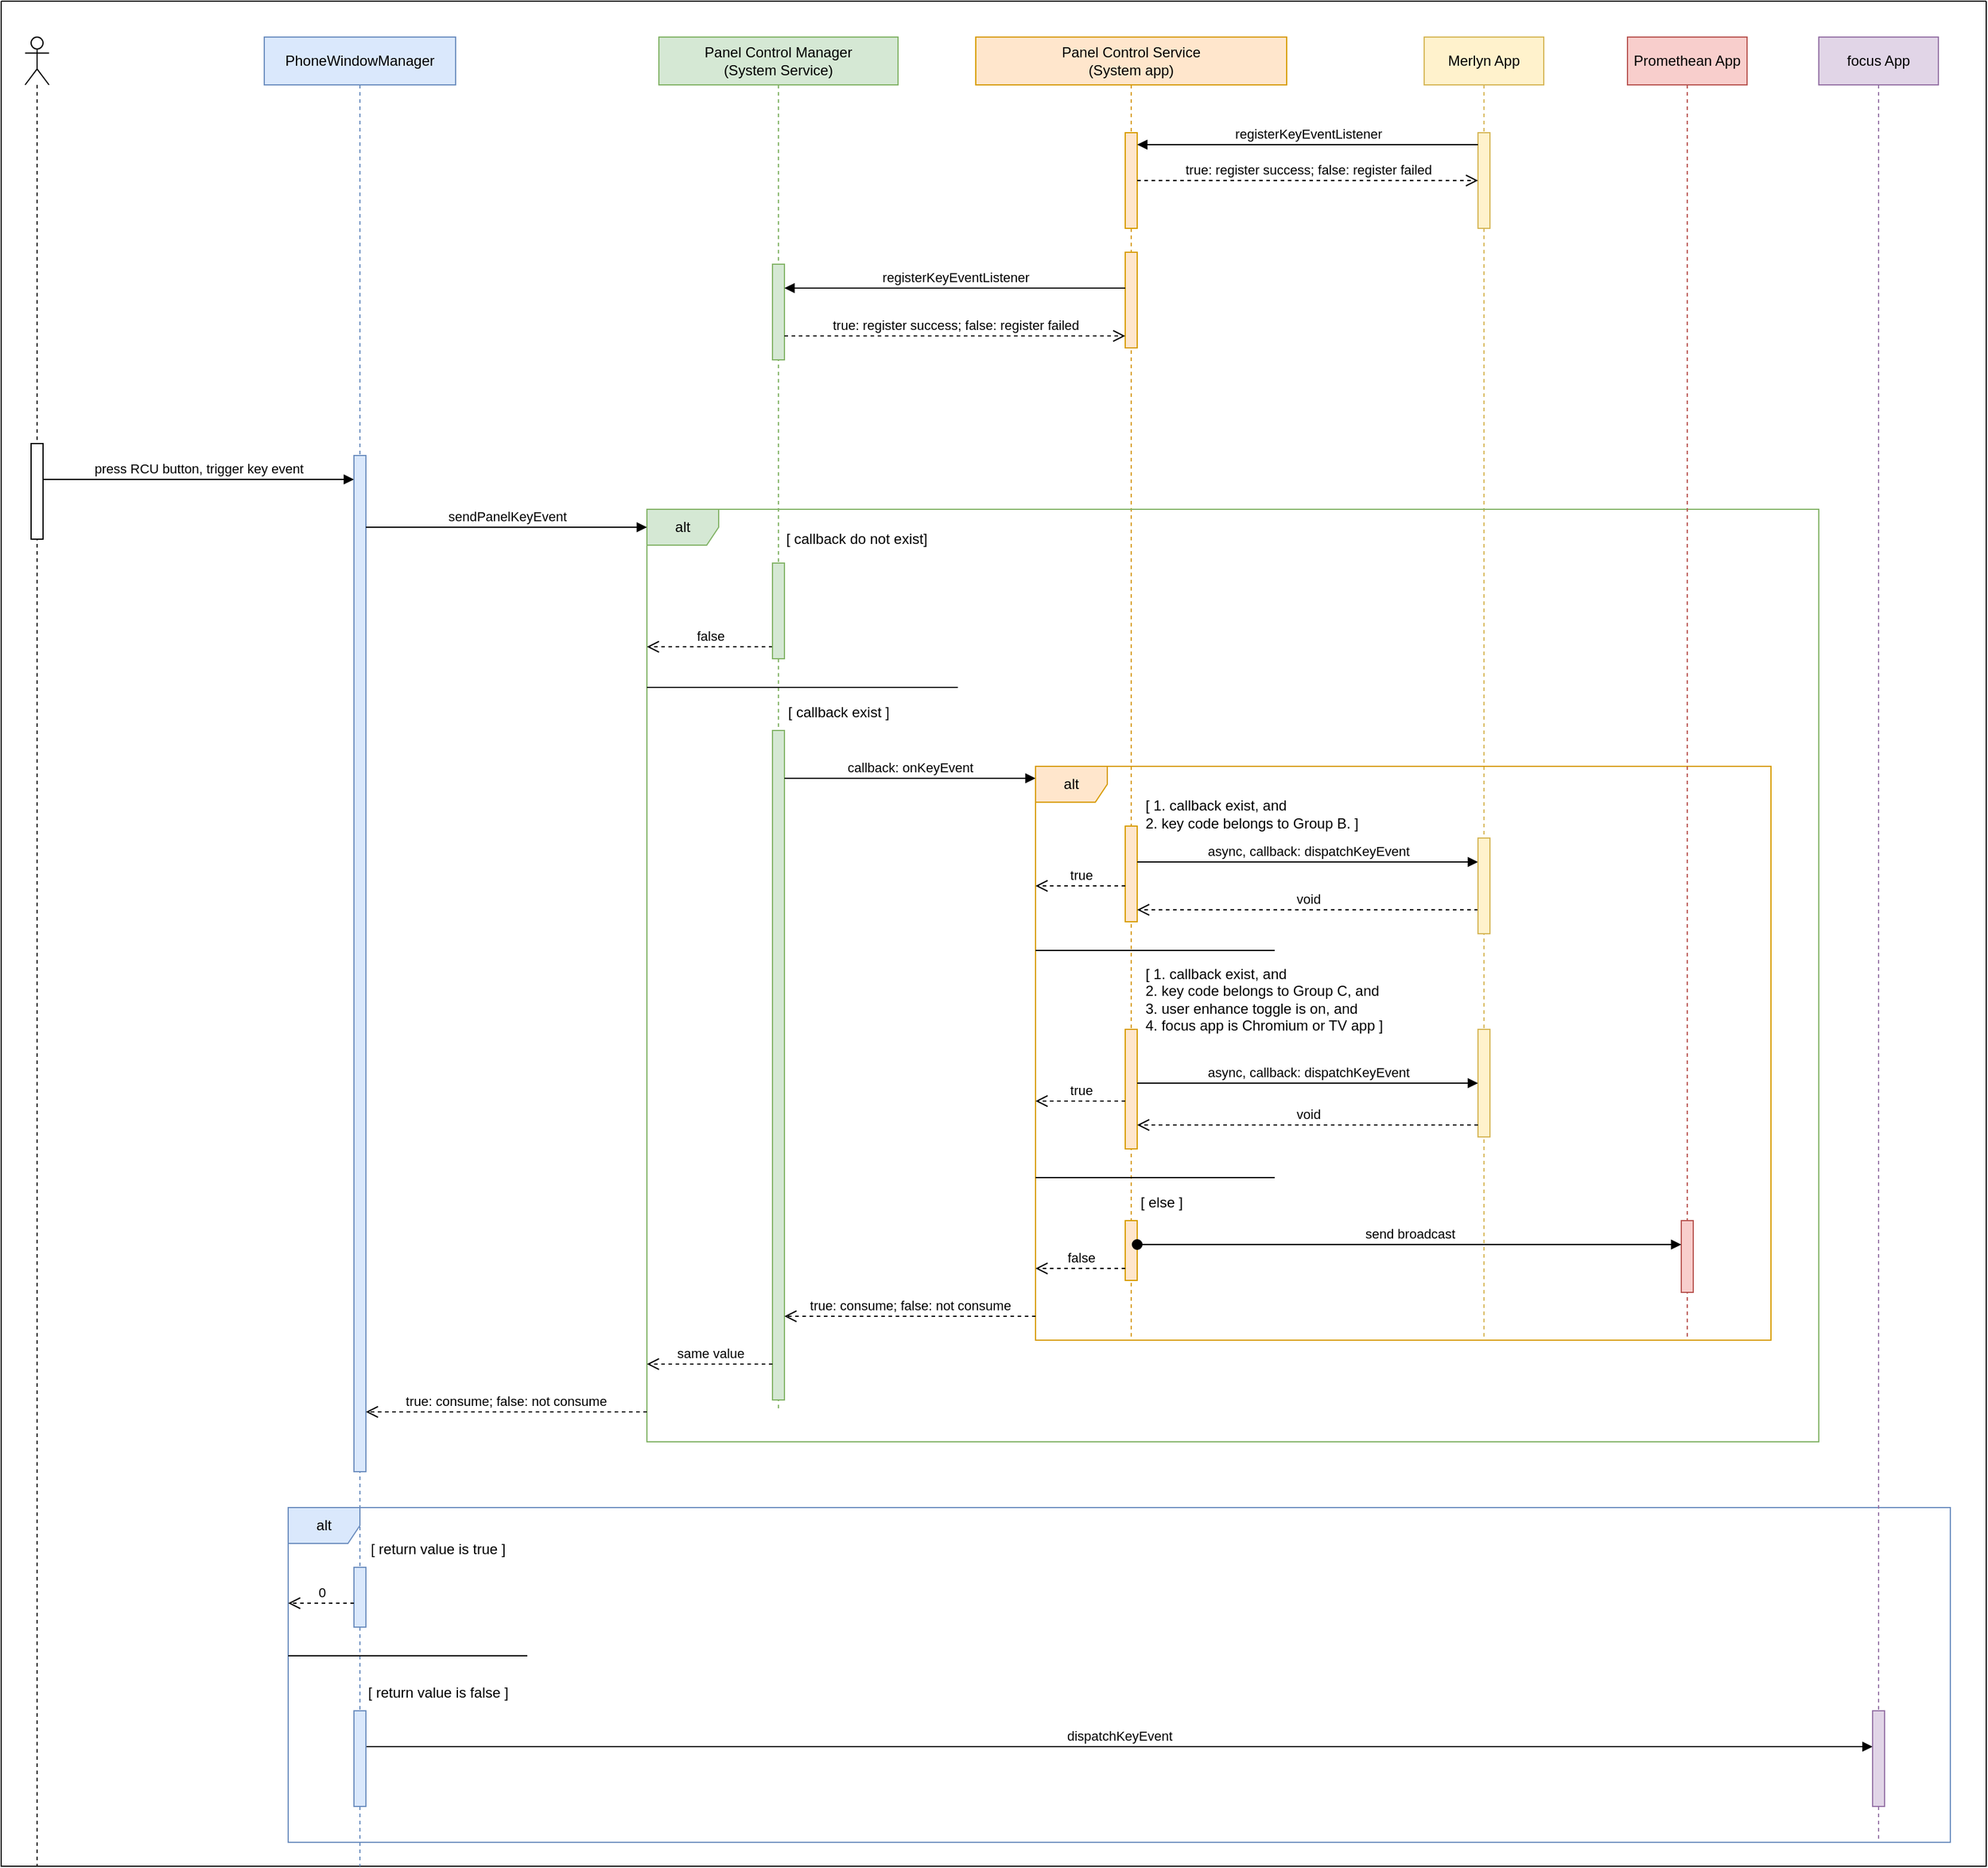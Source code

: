 <mxfile version="21.0.2" type="github">
  <diagram name="Page-1" id="Iv7mJayoe5ap2ETNNHTu">
    <mxGraphModel dx="1865" dy="1025" grid="1" gridSize="10" guides="1" tooltips="1" connect="1" arrows="1" fold="1" page="1" pageScale="1" pageWidth="850" pageHeight="1100" math="0" shadow="0">
      <root>
        <mxCell id="0" />
        <mxCell id="1" parent="0" />
        <mxCell id="XDO1bSZa6HCcQc958d6B-104" value="" style="swimlane;startSize=0;fillStyle=auto;strokeColor=default;gradientColor=default;" parent="1" vertex="1">
          <mxGeometry width="1660" height="1560" as="geometry">
            <mxRectangle width="50" height="40" as="alternateBounds" />
          </mxGeometry>
        </mxCell>
        <mxCell id="XDO1bSZa6HCcQc958d6B-17" value="press RCU button, trigger key event" style="html=1;verticalAlign=bottom;endArrow=block;edgeStyle=elbowEdgeStyle;elbow=vertical;curved=0;rounded=0;startArrow=none;" parent="XDO1bSZa6HCcQc958d6B-104" source="XDO1bSZa6HCcQc958d6B-19" target="XDO1bSZa6HCcQc958d6B-18" edge="1">
          <mxGeometry width="80" relative="1" as="geometry">
            <mxPoint x="395" y="510" as="sourcePoint" />
            <mxPoint x="245" y="410" as="targetPoint" />
            <Array as="points">
              <mxPoint x="235" y="400" />
            </Array>
            <mxPoint as="offset" />
          </mxGeometry>
        </mxCell>
        <mxCell id="XDO1bSZa6HCcQc958d6B-84" value="dispatchKeyEvent" style="html=1;verticalAlign=bottom;endArrow=block;edgeStyle=elbowEdgeStyle;elbow=vertical;curved=0;rounded=0;" parent="XDO1bSZa6HCcQc958d6B-104" source="XDO1bSZa6HCcQc958d6B-42" target="XDO1bSZa6HCcQc958d6B-85" edge="1">
          <mxGeometry width="80" relative="1" as="geometry">
            <mxPoint x="560" y="1270" as="sourcePoint" />
            <mxPoint x="1120" y="1355" as="targetPoint" />
            <Array as="points">
              <mxPoint x="1000" y="1460" />
              <mxPoint x="370" y="1620" />
              <mxPoint x="740" y="1570" />
            </Array>
          </mxGeometry>
        </mxCell>
        <mxCell id="XDO1bSZa6HCcQc958d6B-86" value="alt" style="shape=umlFrame;whiteSpace=wrap;html=1;pointerEvents=0;fillColor=#dae8fc;strokeColor=#6c8ebf;" parent="XDO1bSZa6HCcQc958d6B-104" vertex="1">
          <mxGeometry x="240" y="1260" width="1390" height="280" as="geometry" />
        </mxCell>
        <mxCell id="XDO1bSZa6HCcQc958d6B-87" value="[ return value is true ]" style="text;html=1;align=center;verticalAlign=middle;resizable=0;points=[];autosize=1;strokeColor=none;fillColor=none;" parent="XDO1bSZa6HCcQc958d6B-104" vertex="1">
          <mxGeometry x="295" y="1280" width="140" height="30" as="geometry" />
        </mxCell>
        <mxCell id="XDO1bSZa6HCcQc958d6B-21" value="Panel Control Manager&lt;br&gt;(System Service)" style="shape=umlLifeline;perimeter=lifelinePerimeter;whiteSpace=wrap;html=1;container=1;dropTarget=0;collapsible=0;recursiveResize=0;outlineConnect=0;portConstraint=eastwest;newEdgeStyle={&quot;edgeStyle&quot;:&quot;elbowEdgeStyle&quot;,&quot;elbow&quot;:&quot;vertical&quot;,&quot;curved&quot;:0,&quot;rounded&quot;:0};fillColor=#d5e8d4;strokeColor=#82b366;" parent="XDO1bSZa6HCcQc958d6B-104" vertex="1">
          <mxGeometry x="550" y="30" width="200" height="1150" as="geometry" />
        </mxCell>
        <mxCell id="XDO1bSZa6HCcQc958d6B-121" value="" style="html=1;points=[];perimeter=orthogonalPerimeter;outlineConnect=0;targetShapes=umlLifeline;portConstraint=eastwest;newEdgeStyle={&quot;edgeStyle&quot;:&quot;elbowEdgeStyle&quot;,&quot;elbow&quot;:&quot;vertical&quot;,&quot;curved&quot;:0,&quot;rounded&quot;:0};fillStyle=auto;strokeColor=#82b366;fillColor=#d5e8d4;" parent="XDO1bSZa6HCcQc958d6B-21" vertex="1">
          <mxGeometry x="95" y="190" width="10" height="80" as="geometry" />
        </mxCell>
        <mxCell id="XDO1bSZa6HCcQc958d6B-80" value="focus App" style="shape=umlLifeline;perimeter=lifelinePerimeter;whiteSpace=wrap;html=1;container=1;dropTarget=0;collapsible=0;recursiveResize=0;outlineConnect=0;portConstraint=eastwest;newEdgeStyle={&quot;edgeStyle&quot;:&quot;elbowEdgeStyle&quot;,&quot;elbow&quot;:&quot;vertical&quot;,&quot;curved&quot;:0,&quot;rounded&quot;:0};fillColor=#e1d5e7;strokeColor=#9673a6;" parent="XDO1bSZa6HCcQc958d6B-104" vertex="1">
          <mxGeometry x="1520" y="30" width="100" height="1510" as="geometry" />
        </mxCell>
        <mxCell id="XDO1bSZa6HCcQc958d6B-85" value="" style="html=1;points=[];perimeter=orthogonalPerimeter;outlineConnect=0;targetShapes=umlLifeline;portConstraint=eastwest;newEdgeStyle={&quot;edgeStyle&quot;:&quot;elbowEdgeStyle&quot;,&quot;elbow&quot;:&quot;vertical&quot;,&quot;curved&quot;:0,&quot;rounded&quot;:0};fillColor=#e1d5e7;strokeColor=#9673a6;" parent="XDO1bSZa6HCcQc958d6B-80" vertex="1">
          <mxGeometry x="45" y="1400" width="10" height="80" as="geometry" />
        </mxCell>
        <mxCell id="XDO1bSZa6HCcQc958d6B-44" value="Panel Control Service&lt;br&gt;(System app)" style="shape=umlLifeline;perimeter=lifelinePerimeter;whiteSpace=wrap;html=1;container=1;dropTarget=0;collapsible=0;recursiveResize=0;outlineConnect=0;portConstraint=eastwest;newEdgeStyle={&quot;edgeStyle&quot;:&quot;elbowEdgeStyle&quot;,&quot;elbow&quot;:&quot;vertical&quot;,&quot;curved&quot;:0,&quot;rounded&quot;:0};fillColor=#ffe6cc;strokeColor=#d79b00;" parent="XDO1bSZa6HCcQc958d6B-104" vertex="1">
          <mxGeometry x="815" y="30" width="260" height="1090" as="geometry" />
        </mxCell>
        <mxCell id="XDO1bSZa6HCcQc958d6B-117" value="" style="html=1;points=[];perimeter=orthogonalPerimeter;outlineConnect=0;targetShapes=umlLifeline;portConstraint=eastwest;newEdgeStyle={&quot;edgeStyle&quot;:&quot;elbowEdgeStyle&quot;,&quot;elbow&quot;:&quot;vertical&quot;,&quot;curved&quot;:0,&quot;rounded&quot;:0};fillStyle=auto;strokeColor=#d79b00;fillColor=#ffe6cc;" parent="XDO1bSZa6HCcQc958d6B-44" vertex="1">
          <mxGeometry x="125" y="80" width="10" height="80" as="geometry" />
        </mxCell>
        <mxCell id="XDO1bSZa6HCcQc958d6B-120" value="" style="html=1;points=[];perimeter=orthogonalPerimeter;outlineConnect=0;targetShapes=umlLifeline;portConstraint=eastwest;newEdgeStyle={&quot;edgeStyle&quot;:&quot;elbowEdgeStyle&quot;,&quot;elbow&quot;:&quot;vertical&quot;,&quot;curved&quot;:0,&quot;rounded&quot;:0};fillStyle=auto;strokeColor=#d79b00;fillColor=#ffe6cc;" parent="XDO1bSZa6HCcQc958d6B-44" vertex="1">
          <mxGeometry x="125" y="180" width="10" height="80" as="geometry" />
        </mxCell>
        <mxCell id="bfMf8_w3wYduv8oGfDoK-2" value="" style="html=1;points=[];perimeter=orthogonalPerimeter;outlineConnect=0;targetShapes=umlLifeline;portConstraint=eastwest;newEdgeStyle={&quot;edgeStyle&quot;:&quot;elbowEdgeStyle&quot;,&quot;elbow&quot;:&quot;vertical&quot;,&quot;curved&quot;:0,&quot;rounded&quot;:0};fillColor=#ffe6cc;strokeColor=#d79b00;" parent="XDO1bSZa6HCcQc958d6B-44" vertex="1">
          <mxGeometry x="125" y="660" width="10" height="80" as="geometry" />
        </mxCell>
        <mxCell id="XDO1bSZa6HCcQc958d6B-79" value="Merlyn App" style="shape=umlLifeline;perimeter=lifelinePerimeter;whiteSpace=wrap;html=1;container=1;dropTarget=0;collapsible=0;recursiveResize=0;outlineConnect=0;portConstraint=eastwest;newEdgeStyle={&quot;edgeStyle&quot;:&quot;elbowEdgeStyle&quot;,&quot;elbow&quot;:&quot;vertical&quot;,&quot;curved&quot;:0,&quot;rounded&quot;:0};fillColor=#fff2cc;strokeColor=#d6b656;" parent="XDO1bSZa6HCcQc958d6B-104" vertex="1">
          <mxGeometry x="1190" y="30" width="100" height="1090" as="geometry" />
        </mxCell>
        <mxCell id="XDO1bSZa6HCcQc958d6B-116" value="" style="html=1;points=[];perimeter=orthogonalPerimeter;outlineConnect=0;targetShapes=umlLifeline;portConstraint=eastwest;newEdgeStyle={&quot;edgeStyle&quot;:&quot;elbowEdgeStyle&quot;,&quot;elbow&quot;:&quot;vertical&quot;,&quot;curved&quot;:0,&quot;rounded&quot;:0};fillStyle=auto;strokeColor=#d6b656;fillColor=#fff2cc;" parent="XDO1bSZa6HCcQc958d6B-79" vertex="1">
          <mxGeometry x="45" y="80" width="10" height="80" as="geometry" />
        </mxCell>
        <mxCell id="XDO1bSZa6HCcQc958d6B-22" value="" style="html=1;points=[];perimeter=orthogonalPerimeter;outlineConnect=0;targetShapes=umlLifeline;portConstraint=eastwest;newEdgeStyle={&quot;edgeStyle&quot;:&quot;elbowEdgeStyle&quot;,&quot;elbow&quot;:&quot;vertical&quot;,&quot;curved&quot;:0,&quot;rounded&quot;:0};fillColor=#d5e8d4;strokeColor=#82b366;" parent="XDO1bSZa6HCcQc958d6B-104" vertex="1">
          <mxGeometry x="645" y="610" width="10" height="560" as="geometry" />
        </mxCell>
        <mxCell id="XDO1bSZa6HCcQc958d6B-118" value="registerKeyEventListener" style="html=1;verticalAlign=bottom;endArrow=block;edgeStyle=elbowEdgeStyle;elbow=vertical;curved=0;rounded=0;" parent="XDO1bSZa6HCcQc958d6B-104" source="XDO1bSZa6HCcQc958d6B-116" target="XDO1bSZa6HCcQc958d6B-117" edge="1">
          <mxGeometry relative="1" as="geometry">
            <mxPoint x="1410" y="120" as="sourcePoint" />
            <Array as="points">
              <mxPoint x="1150" y="120" />
            </Array>
          </mxGeometry>
        </mxCell>
        <mxCell id="XDO1bSZa6HCcQc958d6B-119" value="true: register success; false: register failed" style="html=1;verticalAlign=bottom;endArrow=open;dashed=1;endSize=8;edgeStyle=elbowEdgeStyle;elbow=vertical;curved=0;rounded=0;" parent="XDO1bSZa6HCcQc958d6B-104" source="XDO1bSZa6HCcQc958d6B-117" target="XDO1bSZa6HCcQc958d6B-116" edge="1">
          <mxGeometry relative="1" as="geometry">
            <mxPoint x="1400" y="150" as="targetPoint" />
          </mxGeometry>
        </mxCell>
        <mxCell id="XDO1bSZa6HCcQc958d6B-124" value="alt" style="shape=umlFrame;whiteSpace=wrap;html=1;pointerEvents=0;fillStyle=auto;strokeColor=#82b366;fillColor=#d5e8d4;" parent="XDO1bSZa6HCcQc958d6B-104" vertex="1">
          <mxGeometry x="540" y="425" width="980" height="780" as="geometry" />
        </mxCell>
        <mxCell id="XDO1bSZa6HCcQc958d6B-122" value="registerKeyEventListener" style="html=1;verticalAlign=bottom;endArrow=block;edgeStyle=elbowEdgeStyle;elbow=vertical;curved=0;rounded=0;" parent="XDO1bSZa6HCcQc958d6B-104" source="XDO1bSZa6HCcQc958d6B-120" target="XDO1bSZa6HCcQc958d6B-121" edge="1">
          <mxGeometry relative="1" as="geometry">
            <mxPoint x="690" y="220" as="sourcePoint" />
            <Array as="points">
              <mxPoint x="750" y="240" />
            </Array>
          </mxGeometry>
        </mxCell>
        <mxCell id="XDO1bSZa6HCcQc958d6B-123" value="true: register success; false: register failed" style="html=1;verticalAlign=bottom;endArrow=open;dashed=1;endSize=8;edgeStyle=elbowEdgeStyle;elbow=vertical;curved=0;rounded=0;" parent="XDO1bSZa6HCcQc958d6B-104" source="XDO1bSZa6HCcQc958d6B-121" target="XDO1bSZa6HCcQc958d6B-120" edge="1">
          <mxGeometry relative="1" as="geometry">
            <mxPoint x="690" y="295" as="targetPoint" />
            <Array as="points">
              <mxPoint x="800" y="280" />
            </Array>
          </mxGeometry>
        </mxCell>
        <mxCell id="XDO1bSZa6HCcQc958d6B-125" value="[ callback exist ]" style="text;html=1;align=center;verticalAlign=middle;resizable=0;points=[];autosize=1;strokeColor=none;fillColor=none;" parent="XDO1bSZa6HCcQc958d6B-104" vertex="1">
          <mxGeometry x="645" y="580" width="110" height="30" as="geometry" />
        </mxCell>
        <mxCell id="XDO1bSZa6HCcQc958d6B-46" value="callback: onKeyEvent" style="html=1;verticalAlign=bottom;endArrow=block;edgeStyle=elbowEdgeStyle;elbow=vertical;curved=0;rounded=0;" parent="XDO1bSZa6HCcQc958d6B-104" target="XDO1bSZa6HCcQc958d6B-106" edge="1">
          <mxGeometry relative="1" as="geometry">
            <mxPoint x="655" y="650" as="sourcePoint" />
            <Array as="points">
              <mxPoint x="765" y="650" />
              <mxPoint x="745" y="600" />
            </Array>
          </mxGeometry>
        </mxCell>
        <mxCell id="XDO1bSZa6HCcQc958d6B-106" value="alt" style="shape=umlFrame;whiteSpace=wrap;html=1;pointerEvents=0;fillStyle=auto;strokeColor=#d79b00;fillColor=#ffe6cc;" parent="XDO1bSZa6HCcQc958d6B-104" vertex="1">
          <mxGeometry x="865" y="640" width="615" height="480" as="geometry" />
        </mxCell>
        <mxCell id="XDO1bSZa6HCcQc958d6B-115" value="true: consume; false: not consume" style="html=1;verticalAlign=bottom;endArrow=open;dashed=1;endSize=8;edgeStyle=elbowEdgeStyle;elbow=vertical;curved=0;rounded=0;" parent="XDO1bSZa6HCcQc958d6B-104" edge="1">
          <mxGeometry relative="1" as="geometry">
            <mxPoint x="865" y="1100" as="sourcePoint" />
            <mxPoint x="655" y="1100" as="targetPoint" />
            <Array as="points">
              <mxPoint x="760" y="1100" />
              <mxPoint x="675" y="910" />
              <mxPoint x="835" y="911" />
            </Array>
          </mxGeometry>
        </mxCell>
        <mxCell id="x0QpQ54GY_OKKBWYzhXL-2" value="[ callback do not exist]" style="text;html=1;align=center;verticalAlign=middle;resizable=0;points=[];autosize=1;strokeColor=none;fillColor=none;" parent="XDO1bSZa6HCcQc958d6B-104" vertex="1">
          <mxGeometry x="645" y="435" width="140" height="30" as="geometry" />
        </mxCell>
        <mxCell id="x0QpQ54GY_OKKBWYzhXL-6" value="false" style="html=1;verticalAlign=bottom;endArrow=open;dashed=1;endSize=8;edgeStyle=elbowEdgeStyle;elbow=vertical;curved=0;rounded=0;" parent="XDO1bSZa6HCcQc958d6B-104" source="x0QpQ54GY_OKKBWYzhXL-3" edge="1">
          <mxGeometry relative="1" as="geometry">
            <mxPoint x="650" y="450" as="sourcePoint" />
            <mxPoint x="540" y="540" as="targetPoint" />
            <Array as="points">
              <mxPoint x="580" y="540" />
              <mxPoint x="550" y="503" />
            </Array>
          </mxGeometry>
        </mxCell>
        <mxCell id="x0QpQ54GY_OKKBWYzhXL-7" value="" style="line;strokeWidth=1;fillColor=none;align=left;verticalAlign=middle;spacingTop=-1;spacingLeft=3;spacingRight=3;rotatable=0;labelPosition=right;points=[];portConstraint=eastwest;strokeColor=inherit;" parent="XDO1bSZa6HCcQc958d6B-104" vertex="1">
          <mxGeometry x="540" y="570" width="260" height="8" as="geometry" />
        </mxCell>
        <mxCell id="x0QpQ54GY_OKKBWYzhXL-23" value="[ return value is false ]" style="text;html=1;align=center;verticalAlign=middle;resizable=0;points=[];autosize=1;strokeColor=none;fillColor=none;" parent="XDO1bSZa6HCcQc958d6B-104" vertex="1">
          <mxGeometry x="295" y="1400" width="140" height="30" as="geometry" />
        </mxCell>
        <mxCell id="x0QpQ54GY_OKKBWYzhXL-13" value="" style="html=1;points=[];perimeter=orthogonalPerimeter;outlineConnect=0;targetShapes=umlLifeline;portConstraint=eastwest;newEdgeStyle={&quot;edgeStyle&quot;:&quot;elbowEdgeStyle&quot;,&quot;elbow&quot;:&quot;vertical&quot;,&quot;curved&quot;:0,&quot;rounded&quot;:0};fillColor=#ffe6cc;strokeColor=#d79b00;" parent="XDO1bSZa6HCcQc958d6B-104" vertex="1">
          <mxGeometry x="940" y="860" width="10" height="100" as="geometry" />
        </mxCell>
        <mxCell id="XDO1bSZa6HCcQc958d6B-81" value="" style="html=1;points=[];perimeter=orthogonalPerimeter;outlineConnect=0;targetShapes=umlLifeline;portConstraint=eastwest;newEdgeStyle={&quot;edgeStyle&quot;:&quot;elbowEdgeStyle&quot;,&quot;elbow&quot;:&quot;vertical&quot;,&quot;curved&quot;:0,&quot;rounded&quot;:0};fillColor=#fff2cc;strokeColor=#d6b656;" parent="XDO1bSZa6HCcQc958d6B-104" vertex="1">
          <mxGeometry x="1235" y="860" width="10" height="90" as="geometry" />
        </mxCell>
        <mxCell id="XDO1bSZa6HCcQc958d6B-82" value="async, callback: dispatchKeyEvent" style="html=1;verticalAlign=bottom;endArrow=block;edgeStyle=elbowEdgeStyle;elbow=vertical;curved=0;rounded=0;" parent="XDO1bSZa6HCcQc958d6B-104" source="x0QpQ54GY_OKKBWYzhXL-13" target="XDO1bSZa6HCcQc958d6B-81" edge="1">
          <mxGeometry relative="1" as="geometry">
            <mxPoint x="1025" y="970" as="sourcePoint" />
            <Array as="points" />
          </mxGeometry>
        </mxCell>
        <mxCell id="XDO1bSZa6HCcQc958d6B-45" value="" style="html=1;points=[];perimeter=orthogonalPerimeter;outlineConnect=0;targetShapes=umlLifeline;portConstraint=eastwest;newEdgeStyle={&quot;edgeStyle&quot;:&quot;elbowEdgeStyle&quot;,&quot;elbow&quot;:&quot;vertical&quot;,&quot;curved&quot;:0,&quot;rounded&quot;:0};fillColor=#ffe6cc;strokeColor=#d79b00;" parent="XDO1bSZa6HCcQc958d6B-104" vertex="1">
          <mxGeometry x="940" y="1020" width="10" height="50" as="geometry" />
        </mxCell>
        <mxCell id="XDO1bSZa6HCcQc958d6B-109" value="[ 1. callback exist, and&lt;br&gt;2. key code belongs to Group C, and&lt;br&gt;3. user enhance toggle is on, and&lt;br&gt;4. focus app is Chromium or TV app ]" style="text;html=1;align=left;verticalAlign=middle;resizable=0;points=[];autosize=1;strokeColor=none;fillColor=none;" parent="XDO1bSZa6HCcQc958d6B-104" vertex="1">
          <mxGeometry x="955" y="800" width="220" height="70" as="geometry" />
        </mxCell>
        <mxCell id="x0QpQ54GY_OKKBWYzhXL-11" value="" style="line;strokeWidth=1;fillColor=none;align=left;verticalAlign=middle;spacingTop=-1;spacingLeft=3;spacingRight=3;rotatable=0;labelPosition=right;points=[];portConstraint=eastwest;strokeColor=inherit;" parent="XDO1bSZa6HCcQc958d6B-104" vertex="1">
          <mxGeometry x="865" y="790" width="200" height="8" as="geometry" />
        </mxCell>
        <mxCell id="x0QpQ54GY_OKKBWYzhXL-14" value="true" style="html=1;verticalAlign=bottom;endArrow=open;dashed=1;endSize=8;edgeStyle=elbowEdgeStyle;elbow=vertical;curved=0;rounded=0;" parent="XDO1bSZa6HCcQc958d6B-104" edge="1">
          <mxGeometry relative="1" as="geometry">
            <mxPoint x="940" y="920" as="sourcePoint" />
            <mxPoint x="865" y="920" as="targetPoint" />
          </mxGeometry>
        </mxCell>
        <mxCell id="x0QpQ54GY_OKKBWYzhXL-15" value="" style="line;strokeWidth=1;fillColor=none;align=left;verticalAlign=middle;spacingTop=-1;spacingLeft=3;spacingRight=3;rotatable=0;labelPosition=right;points=[];portConstraint=eastwest;strokeColor=inherit;" parent="XDO1bSZa6HCcQc958d6B-104" vertex="1">
          <mxGeometry x="865" y="980" width="200" height="8" as="geometry" />
        </mxCell>
        <mxCell id="x0QpQ54GY_OKKBWYzhXL-16" value="false" style="html=1;verticalAlign=bottom;endArrow=open;dashed=1;endSize=8;edgeStyle=elbowEdgeStyle;elbow=vertical;curved=0;rounded=0;" parent="XDO1bSZa6HCcQc958d6B-104" edge="1">
          <mxGeometry relative="1" as="geometry">
            <mxPoint x="940" y="1060" as="sourcePoint" />
            <mxPoint x="865" y="1060" as="targetPoint" />
          </mxGeometry>
        </mxCell>
        <mxCell id="K9nR4HfA2Bd_SZhwCVlf-3" value="[ 1. callback exist, and&lt;br&gt;2. key code belongs to Group B. ]" style="text;html=1;align=left;verticalAlign=middle;resizable=0;points=[];autosize=1;strokeColor=none;fillColor=none;" parent="XDO1bSZa6HCcQc958d6B-104" vertex="1">
          <mxGeometry x="955" y="660" width="200" height="40" as="geometry" />
        </mxCell>
        <mxCell id="K9nR4HfA2Bd_SZhwCVlf-5" value="async, callback: dispatchKeyEvent" style="html=1;verticalAlign=bottom;endArrow=block;edgeStyle=elbowEdgeStyle;elbow=vertical;curved=0;rounded=0;" parent="XDO1bSZa6HCcQc958d6B-104" edge="1">
          <mxGeometry relative="1" as="geometry">
            <mxPoint x="950" y="720" as="sourcePoint" />
            <mxPoint x="1235" y="720" as="targetPoint" />
            <Array as="points">
              <mxPoint x="1090" y="720" />
            </Array>
          </mxGeometry>
        </mxCell>
        <mxCell id="K9nR4HfA2Bd_SZhwCVlf-6" value="void" style="html=1;verticalAlign=bottom;endArrow=open;dashed=1;endSize=8;edgeStyle=elbowEdgeStyle;elbow=vertical;curved=0;rounded=0;" parent="XDO1bSZa6HCcQc958d6B-104" edge="1">
          <mxGeometry relative="1" as="geometry">
            <mxPoint x="1235" y="760" as="sourcePoint" />
            <mxPoint x="950" y="760" as="targetPoint" />
          </mxGeometry>
        </mxCell>
        <mxCell id="K9nR4HfA2Bd_SZhwCVlf-7" value="true" style="html=1;verticalAlign=bottom;endArrow=open;dashed=1;endSize=8;edgeStyle=elbowEdgeStyle;elbow=vertical;curved=0;rounded=0;" parent="XDO1bSZa6HCcQc958d6B-104" edge="1">
          <mxGeometry relative="1" as="geometry">
            <mxPoint x="940" y="740" as="sourcePoint" />
            <mxPoint x="865" y="740" as="targetPoint" />
          </mxGeometry>
        </mxCell>
        <mxCell id="bfMf8_w3wYduv8oGfDoK-3" value="" style="html=1;points=[];perimeter=orthogonalPerimeter;outlineConnect=0;targetShapes=umlLifeline;portConstraint=eastwest;newEdgeStyle={&quot;edgeStyle&quot;:&quot;elbowEdgeStyle&quot;,&quot;elbow&quot;:&quot;vertical&quot;,&quot;curved&quot;:0,&quot;rounded&quot;:0};fillColor=#fff2cc;strokeColor=#d6b656;" parent="XDO1bSZa6HCcQc958d6B-104" vertex="1">
          <mxGeometry x="1235" y="700" width="10" height="80" as="geometry" />
        </mxCell>
        <mxCell id="bfMf8_w3wYduv8oGfDoK-4" value="[ else ]" style="text;html=1;align=center;verticalAlign=middle;resizable=0;points=[];autosize=1;strokeColor=none;fillColor=none;" parent="XDO1bSZa6HCcQc958d6B-104" vertex="1">
          <mxGeometry x="940" y="990" width="60" height="30" as="geometry" />
        </mxCell>
        <mxCell id="bfMf8_w3wYduv8oGfDoK-5" value="void" style="html=1;verticalAlign=bottom;endArrow=open;dashed=1;endSize=8;edgeStyle=elbowEdgeStyle;elbow=vertical;curved=0;rounded=0;" parent="XDO1bSZa6HCcQc958d6B-104" edge="1">
          <mxGeometry relative="1" as="geometry">
            <mxPoint x="1235" y="940" as="sourcePoint" />
            <mxPoint x="950" y="940" as="targetPoint" />
          </mxGeometry>
        </mxCell>
        <mxCell id="XDO1bSZa6HCcQc958d6B-16" value="" style="shape=umlLifeline;perimeter=lifelinePerimeter;whiteSpace=wrap;html=1;container=1;dropTarget=0;collapsible=0;recursiveResize=0;outlineConnect=0;portConstraint=eastwest;newEdgeStyle={&quot;edgeStyle&quot;:&quot;elbowEdgeStyle&quot;,&quot;elbow&quot;:&quot;vertical&quot;,&quot;curved&quot;:0,&quot;rounded&quot;:0};participant=umlActor;" parent="XDO1bSZa6HCcQc958d6B-104" vertex="1">
          <mxGeometry x="20" y="30" width="20" height="1530" as="geometry" />
        </mxCell>
        <mxCell id="XDO1bSZa6HCcQc958d6B-19" value="" style="html=1;points=[];perimeter=orthogonalPerimeter;outlineConnect=0;targetShapes=umlLifeline;portConstraint=eastwest;newEdgeStyle={&quot;edgeStyle&quot;:&quot;elbowEdgeStyle&quot;,&quot;elbow&quot;:&quot;vertical&quot;,&quot;curved&quot;:0,&quot;rounded&quot;:0};" parent="XDO1bSZa6HCcQc958d6B-16" vertex="1">
          <mxGeometry x="5" y="340" width="10" height="80" as="geometry" />
        </mxCell>
        <mxCell id="XDO1bSZa6HCcQc958d6B-11" value="PhoneWindowManager" style="shape=umlLifeline;perimeter=lifelinePerimeter;whiteSpace=wrap;html=1;container=0;dropTarget=0;collapsible=0;recursiveResize=0;outlineConnect=0;portConstraint=eastwest;newEdgeStyle={&quot;edgeStyle&quot;:&quot;elbowEdgeStyle&quot;,&quot;elbow&quot;:&quot;vertical&quot;,&quot;curved&quot;:0,&quot;rounded&quot;:0};fillColor=#dae8fc;strokeColor=#6c8ebf;" parent="XDO1bSZa6HCcQc958d6B-104" vertex="1">
          <mxGeometry x="220" y="30" width="160" height="1530" as="geometry" />
        </mxCell>
        <mxCell id="XDO1bSZa6HCcQc958d6B-18" value="" style="html=1;points=[];perimeter=orthogonalPerimeter;outlineConnect=0;targetShapes=umlLifeline;portConstraint=eastwest;newEdgeStyle={&quot;edgeStyle&quot;:&quot;elbowEdgeStyle&quot;,&quot;elbow&quot;:&quot;vertical&quot;,&quot;curved&quot;:0,&quot;rounded&quot;:0};fillColor=#dae8fc;strokeColor=#6c8ebf;" parent="XDO1bSZa6HCcQc958d6B-11" vertex="1">
          <mxGeometry x="75" y="350" width="10" height="850" as="geometry" />
        </mxCell>
        <mxCell id="x0QpQ54GY_OKKBWYzhXL-19" value="" style="html=1;points=[];perimeter=orthogonalPerimeter;outlineConnect=0;targetShapes=umlLifeline;portConstraint=eastwest;newEdgeStyle={&quot;edgeStyle&quot;:&quot;elbowEdgeStyle&quot;,&quot;elbow&quot;:&quot;vertical&quot;,&quot;curved&quot;:0,&quot;rounded&quot;:0};fillColor=#dae8fc;strokeColor=#6c8ebf;" parent="XDO1bSZa6HCcQc958d6B-11" vertex="1">
          <mxGeometry x="75" y="1280" width="10" height="50" as="geometry" />
        </mxCell>
        <mxCell id="XDO1bSZa6HCcQc958d6B-42" value="" style="html=1;points=[];perimeter=orthogonalPerimeter;outlineConnect=0;targetShapes=umlLifeline;portConstraint=eastwest;newEdgeStyle={&quot;edgeStyle&quot;:&quot;elbowEdgeStyle&quot;,&quot;elbow&quot;:&quot;vertical&quot;,&quot;curved&quot;:0,&quot;rounded&quot;:0};fillColor=#dae8fc;strokeColor=#6c8ebf;" parent="XDO1bSZa6HCcQc958d6B-11" vertex="1">
          <mxGeometry x="75" y="1400" width="10" height="80" as="geometry" />
        </mxCell>
        <mxCell id="x0QpQ54GY_OKKBWYzhXL-17" value="same value" style="html=1;verticalAlign=bottom;endArrow=open;dashed=1;endSize=8;edgeStyle=elbowEdgeStyle;elbow=vertical;curved=0;rounded=0;" parent="XDO1bSZa6HCcQc958d6B-104" edge="1">
          <mxGeometry relative="1" as="geometry">
            <mxPoint x="645" y="1140" as="sourcePoint" />
            <mxPoint x="540" y="1140" as="targetPoint" />
          </mxGeometry>
        </mxCell>
        <mxCell id="x0QpQ54GY_OKKBWYzhXL-18" value="true: consume; false: not consume" style="html=1;verticalAlign=bottom;endArrow=open;dashed=1;endSize=8;edgeStyle=elbowEdgeStyle;elbow=vertical;curved=0;rounded=0;" parent="XDO1bSZa6HCcQc958d6B-104" edge="1">
          <mxGeometry x="0.004" relative="1" as="geometry">
            <mxPoint x="540" y="1180" as="sourcePoint" />
            <mxPoint x="305" y="1180" as="targetPoint" />
            <mxPoint as="offset" />
          </mxGeometry>
        </mxCell>
        <mxCell id="x0QpQ54GY_OKKBWYzhXL-21" value="0" style="html=1;verticalAlign=bottom;endArrow=open;dashed=1;endSize=8;edgeStyle=elbowEdgeStyle;elbow=vertical;curved=0;rounded=0;" parent="XDO1bSZa6HCcQc958d6B-104" edge="1">
          <mxGeometry relative="1" as="geometry">
            <mxPoint x="295" y="1340" as="sourcePoint" />
            <mxPoint x="240" y="1340" as="targetPoint" />
          </mxGeometry>
        </mxCell>
        <mxCell id="x0QpQ54GY_OKKBWYzhXL-22" value="" style="line;strokeWidth=1;fillColor=none;align=left;verticalAlign=middle;spacingTop=-1;spacingLeft=3;spacingRight=3;rotatable=0;labelPosition=right;points=[];portConstraint=eastwest;strokeColor=inherit;" parent="XDO1bSZa6HCcQc958d6B-104" vertex="1">
          <mxGeometry x="240" y="1380" width="200" height="8" as="geometry" />
        </mxCell>
        <mxCell id="ZC-O53FpfWNSA7e3AFn9-1" value="Promethean App" style="shape=umlLifeline;perimeter=lifelinePerimeter;whiteSpace=wrap;html=1;container=1;dropTarget=0;collapsible=0;recursiveResize=0;outlineConnect=0;portConstraint=eastwest;newEdgeStyle={&quot;edgeStyle&quot;:&quot;elbowEdgeStyle&quot;,&quot;elbow&quot;:&quot;vertical&quot;,&quot;curved&quot;:0,&quot;rounded&quot;:0};fillColor=#f8cecc;strokeColor=#b85450;" parent="XDO1bSZa6HCcQc958d6B-104" vertex="1">
          <mxGeometry x="1360" y="30" width="100" height="1090" as="geometry" />
        </mxCell>
        <mxCell id="ZC-O53FpfWNSA7e3AFn9-2" value="" style="html=1;points=[];perimeter=orthogonalPerimeter;outlineConnect=0;targetShapes=umlLifeline;portConstraint=eastwest;newEdgeStyle={&quot;edgeStyle&quot;:&quot;elbowEdgeStyle&quot;,&quot;elbow&quot;:&quot;vertical&quot;,&quot;curved&quot;:0,&quot;rounded&quot;:0};fillColor=#f8cecc;strokeColor=#b85450;" parent="ZC-O53FpfWNSA7e3AFn9-1" vertex="1">
          <mxGeometry x="45" y="990" width="10" height="60" as="geometry" />
        </mxCell>
        <mxCell id="ZC-O53FpfWNSA7e3AFn9-3" value="send broadcast" style="html=1;verticalAlign=bottom;startArrow=oval;startFill=1;endArrow=block;startSize=8;edgeStyle=elbowEdgeStyle;elbow=vertical;curved=0;rounded=0;" parent="XDO1bSZa6HCcQc958d6B-104" edge="1">
          <mxGeometry width="60" relative="1" as="geometry">
            <mxPoint x="950" y="1040" as="sourcePoint" />
            <mxPoint x="1405" y="1040" as="targetPoint" />
          </mxGeometry>
        </mxCell>
        <mxCell id="x0QpQ54GY_OKKBWYzhXL-3" value="" style="html=1;points=[];perimeter=orthogonalPerimeter;outlineConnect=0;targetShapes=umlLifeline;portConstraint=eastwest;newEdgeStyle={&quot;edgeStyle&quot;:&quot;elbowEdgeStyle&quot;,&quot;elbow&quot;:&quot;vertical&quot;,&quot;curved&quot;:0,&quot;rounded&quot;:0};fillColor=#d5e8d4;strokeColor=#82b366;" parent="XDO1bSZa6HCcQc958d6B-104" vertex="1">
          <mxGeometry x="645" y="470" width="10" height="80" as="geometry" />
        </mxCell>
        <mxCell id="GI6q_I2C7fb9N8pTOPRt-5" value="sendPanelKeyEvent" style="html=1;verticalAlign=bottom;endArrow=block;edgeStyle=elbowEdgeStyle;elbow=vertical;curved=0;rounded=0;" edge="1" parent="XDO1bSZa6HCcQc958d6B-104">
          <mxGeometry width="80" relative="1" as="geometry">
            <mxPoint x="305" y="440" as="sourcePoint" />
            <mxPoint x="540" y="440" as="targetPoint" />
          </mxGeometry>
        </mxCell>
      </root>
    </mxGraphModel>
  </diagram>
</mxfile>
